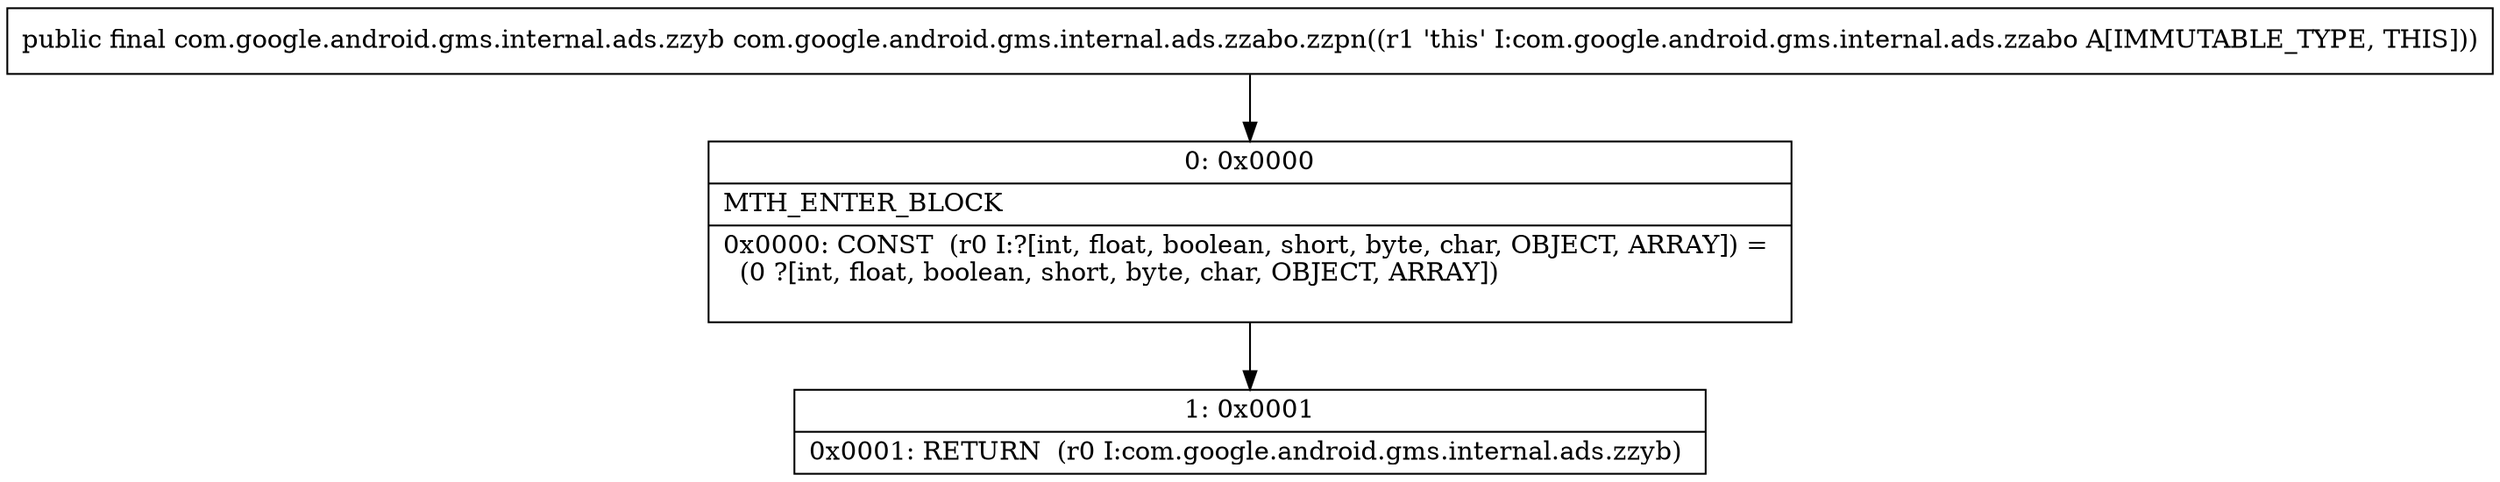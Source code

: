 digraph "CFG forcom.google.android.gms.internal.ads.zzabo.zzpn()Lcom\/google\/android\/gms\/internal\/ads\/zzyb;" {
Node_0 [shape=record,label="{0\:\ 0x0000|MTH_ENTER_BLOCK\l|0x0000: CONST  (r0 I:?[int, float, boolean, short, byte, char, OBJECT, ARRAY]) = \l  (0 ?[int, float, boolean, short, byte, char, OBJECT, ARRAY])\l \l}"];
Node_1 [shape=record,label="{1\:\ 0x0001|0x0001: RETURN  (r0 I:com.google.android.gms.internal.ads.zzyb) \l}"];
MethodNode[shape=record,label="{public final com.google.android.gms.internal.ads.zzyb com.google.android.gms.internal.ads.zzabo.zzpn((r1 'this' I:com.google.android.gms.internal.ads.zzabo A[IMMUTABLE_TYPE, THIS])) }"];
MethodNode -> Node_0;
Node_0 -> Node_1;
}

